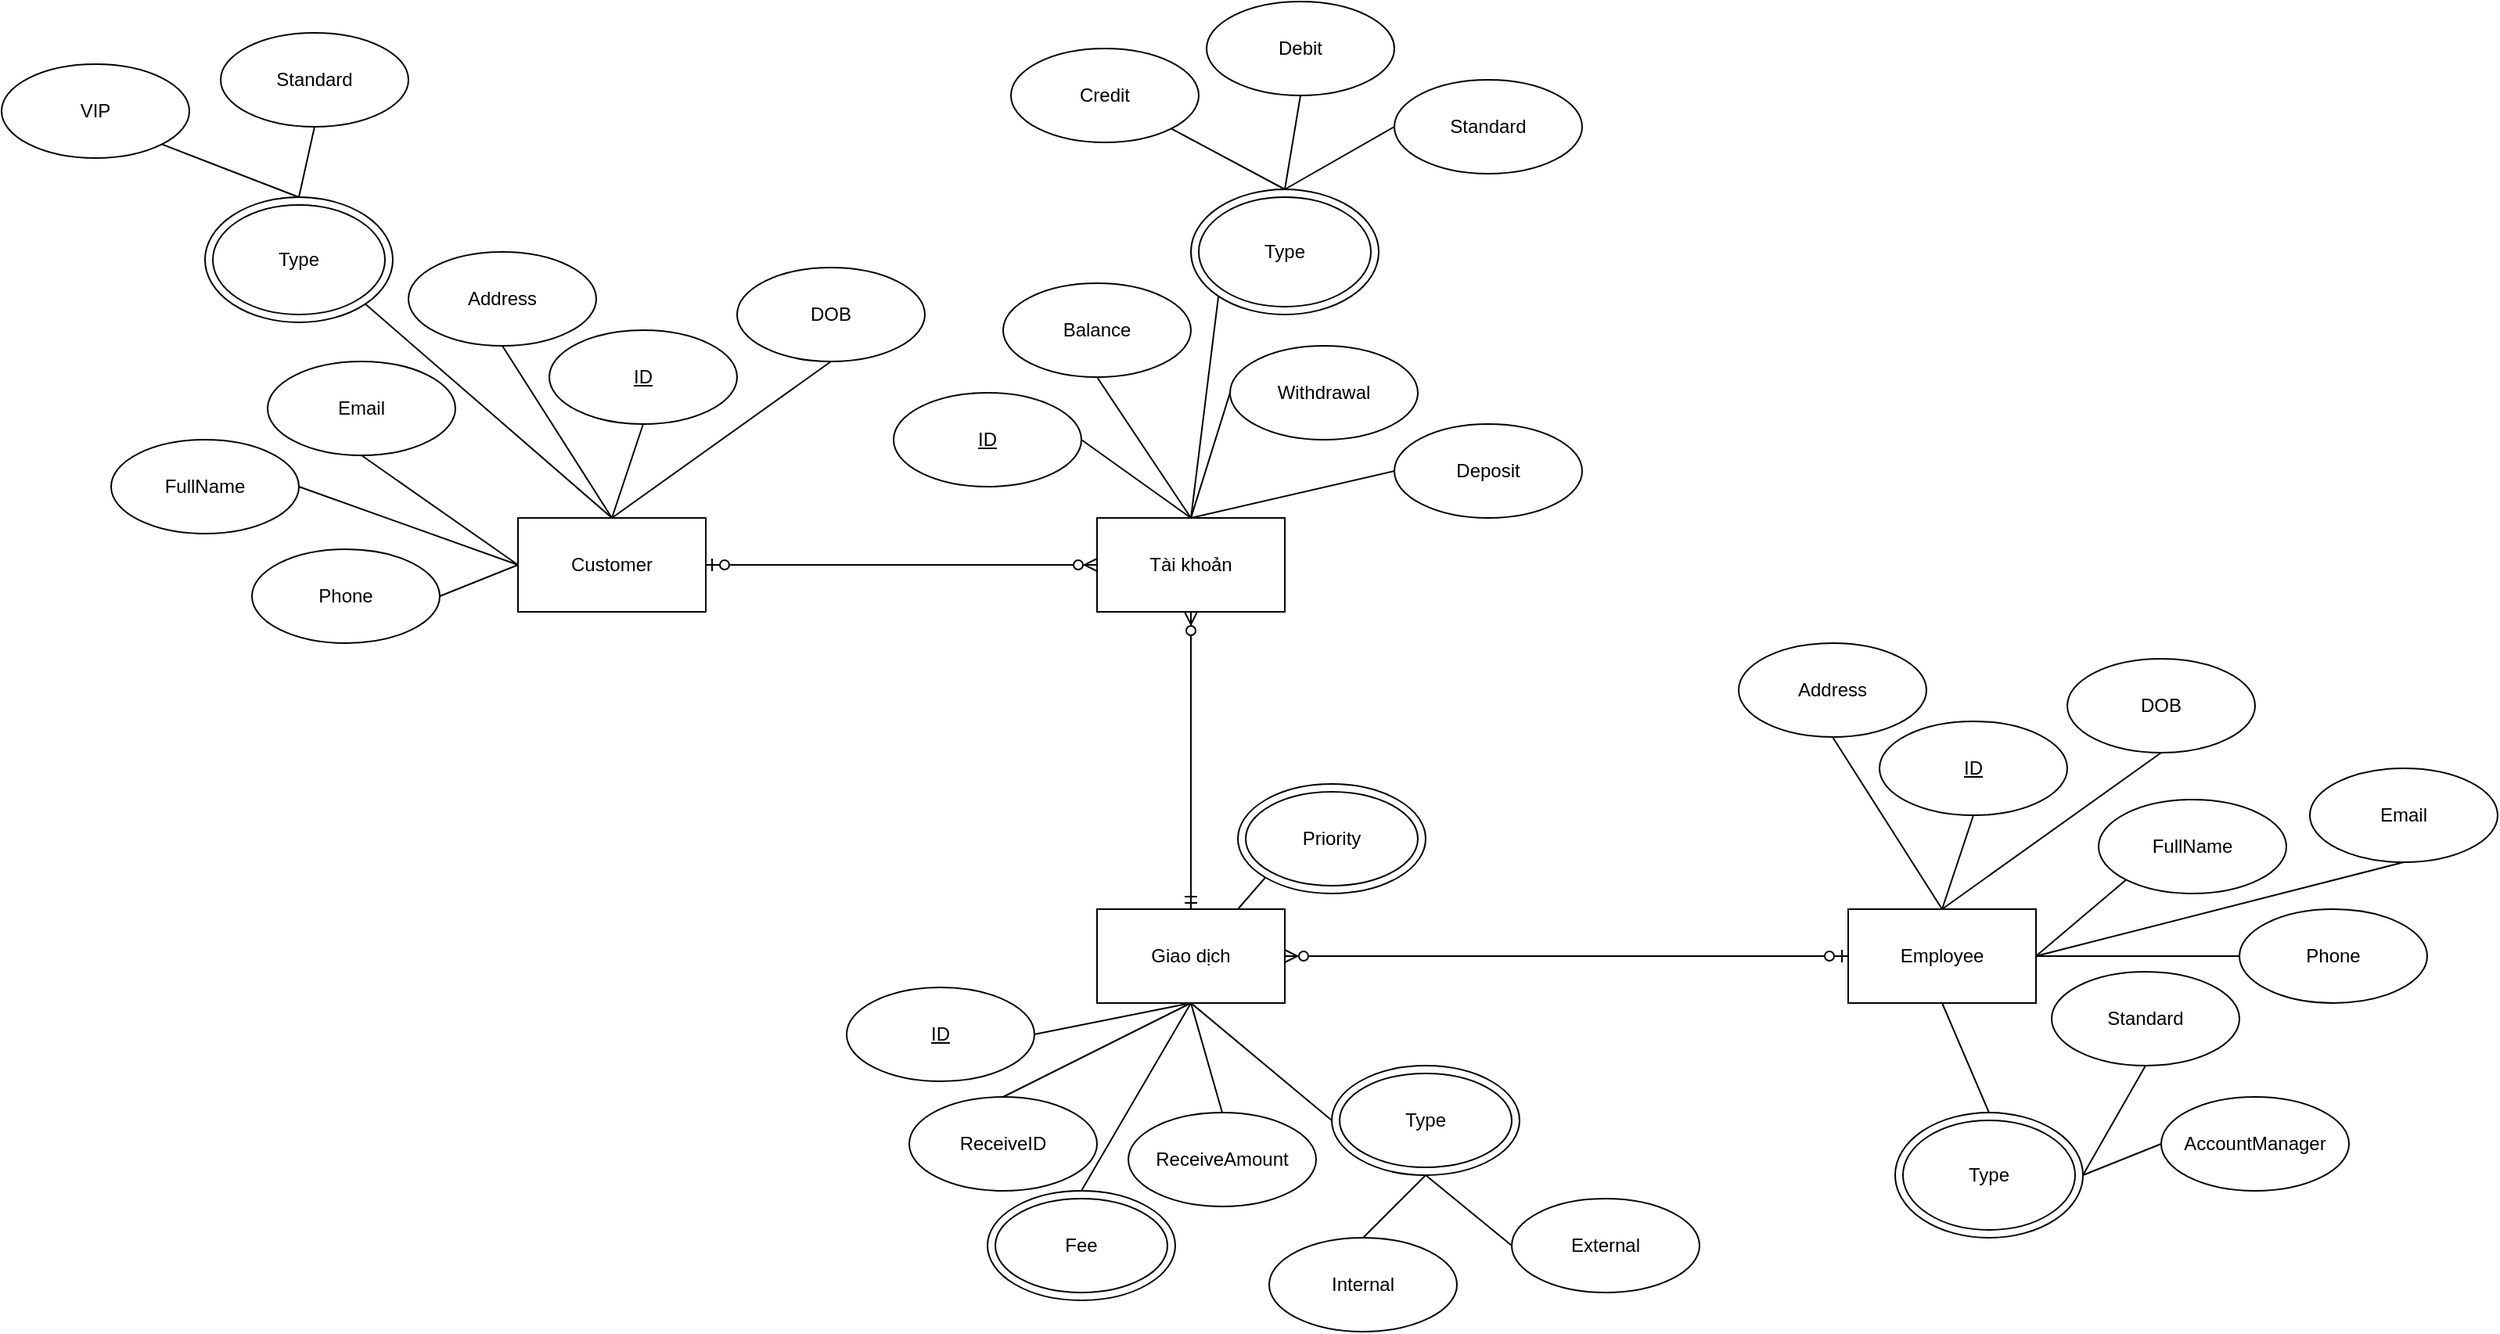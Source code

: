 <mxfile version="14.8.4" type="device"><diagram id="gXMutnI_SeDiUgTFZ4cf" name="Page-1"><mxGraphModel dx="2881" dy="2270" grid="1" gridSize="10" guides="1" tooltips="1" connect="1" arrows="1" fold="1" page="1" pageScale="1" pageWidth="850" pageHeight="1100" math="0" shadow="0"><root><mxCell id="0"/><mxCell id="1" parent="0"/><mxCell id="fOxgl8T_yb7gPYQr4o9M-41" value="" style="ellipse;whiteSpace=wrap;html=1;" vertex="1" parent="1"><mxGeometry x="270" y="550" width="120" height="70" as="geometry"/></mxCell><mxCell id="fOxgl8T_yb7gPYQr4o9M-22" value="" style="ellipse;whiteSpace=wrap;html=1;gradientColor=none;" vertex="1" parent="1"><mxGeometry x="400" y="-90" width="120" height="80" as="geometry"/></mxCell><mxCell id="fOxgl8T_yb7gPYQr4o9M-1" value="Customer" style="rounded=0;whiteSpace=wrap;html=1;" vertex="1" parent="1"><mxGeometry x="-30" y="120" width="120" height="60" as="geometry"/></mxCell><mxCell id="fOxgl8T_yb7gPYQr4o9M-2" value="&lt;u&gt;ID&lt;/u&gt;" style="ellipse;whiteSpace=wrap;html=1;" vertex="1" parent="1"><mxGeometry x="-10" width="120" height="60" as="geometry"/></mxCell><mxCell id="fOxgl8T_yb7gPYQr4o9M-4" value="Address" style="ellipse;whiteSpace=wrap;html=1;" vertex="1" parent="1"><mxGeometry x="-100" y="-50" width="120" height="60" as="geometry"/></mxCell><mxCell id="fOxgl8T_yb7gPYQr4o9M-5" value="DOB" style="ellipse;whiteSpace=wrap;html=1;" vertex="1" parent="1"><mxGeometry x="110" y="-40" width="120" height="60" as="geometry"/></mxCell><mxCell id="fOxgl8T_yb7gPYQr4o9M-6" value="FullName" style="ellipse;whiteSpace=wrap;html=1;" vertex="1" parent="1"><mxGeometry x="-290" y="70" width="120" height="60" as="geometry"/></mxCell><mxCell id="fOxgl8T_yb7gPYQr4o9M-7" value="Phone" style="ellipse;whiteSpace=wrap;html=1;" vertex="1" parent="1"><mxGeometry x="-200" y="140" width="120" height="60" as="geometry"/></mxCell><mxCell id="fOxgl8T_yb7gPYQr4o9M-8" value="Email" style="ellipse;whiteSpace=wrap;html=1;" vertex="1" parent="1"><mxGeometry x="-190" y="20" width="120" height="60" as="geometry"/></mxCell><mxCell id="fOxgl8T_yb7gPYQr4o9M-10" value="" style="endArrow=none;html=1;exitX=1;exitY=0.5;exitDx=0;exitDy=0;endFill=0;" edge="1" parent="1" source="fOxgl8T_yb7gPYQr4o9M-6"><mxGeometry width="50" height="50" relative="1" as="geometry"><mxPoint x="400" y="380" as="sourcePoint"/><mxPoint x="-30" y="150" as="targetPoint"/></mxGeometry></mxCell><mxCell id="fOxgl8T_yb7gPYQr4o9M-11" value="" style="endArrow=none;html=1;exitX=1;exitY=0.5;exitDx=0;exitDy=0;endFill=0;entryX=0;entryY=0.5;entryDx=0;entryDy=0;" edge="1" parent="1" source="fOxgl8T_yb7gPYQr4o9M-7" target="fOxgl8T_yb7gPYQr4o9M-1"><mxGeometry width="50" height="50" relative="1" as="geometry"><mxPoint x="-160" y="110" as="sourcePoint"/><mxPoint x="-20" y="160" as="targetPoint"/></mxGeometry></mxCell><mxCell id="fOxgl8T_yb7gPYQr4o9M-12" value="" style="endArrow=none;html=1;exitX=0.5;exitY=1;exitDx=0;exitDy=0;endFill=0;entryX=0;entryY=0.5;entryDx=0;entryDy=0;" edge="1" parent="1" source="fOxgl8T_yb7gPYQr4o9M-8" target="fOxgl8T_yb7gPYQr4o9M-1"><mxGeometry width="50" height="50" relative="1" as="geometry"><mxPoint x="-150" y="120" as="sourcePoint"/><mxPoint x="-10" y="170" as="targetPoint"/></mxGeometry></mxCell><mxCell id="fOxgl8T_yb7gPYQr4o9M-13" value="" style="endArrow=none;html=1;exitX=0.5;exitY=1;exitDx=0;exitDy=0;endFill=0;entryX=0.5;entryY=0;entryDx=0;entryDy=0;" edge="1" parent="1" source="fOxgl8T_yb7gPYQr4o9M-4" target="fOxgl8T_yb7gPYQr4o9M-1"><mxGeometry width="50" height="50" relative="1" as="geometry"><mxPoint x="-140" y="130" as="sourcePoint"/><mxPoint y="180" as="targetPoint"/></mxGeometry></mxCell><mxCell id="fOxgl8T_yb7gPYQr4o9M-14" value="" style="endArrow=none;html=1;exitX=0.5;exitY=1;exitDx=0;exitDy=0;endFill=0;entryX=0.5;entryY=0;entryDx=0;entryDy=0;" edge="1" parent="1" source="fOxgl8T_yb7gPYQr4o9M-2" target="fOxgl8T_yb7gPYQr4o9M-1"><mxGeometry width="50" height="50" relative="1" as="geometry"><mxPoint x="-130" y="140" as="sourcePoint"/><mxPoint x="10" y="190" as="targetPoint"/></mxGeometry></mxCell><mxCell id="fOxgl8T_yb7gPYQr4o9M-15" value="" style="endArrow=none;html=1;exitX=0.5;exitY=0;exitDx=0;exitDy=0;endFill=0;entryX=0.5;entryY=1;entryDx=0;entryDy=0;" edge="1" parent="1" source="fOxgl8T_yb7gPYQr4o9M-1" target="fOxgl8T_yb7gPYQr4o9M-5"><mxGeometry width="50" height="50" relative="1" as="geometry"><mxPoint x="-120" y="150" as="sourcePoint"/><mxPoint x="20" y="200" as="targetPoint"/></mxGeometry></mxCell><mxCell id="fOxgl8T_yb7gPYQr4o9M-68" style="edgeStyle=orthogonalEdgeStyle;rounded=0;orthogonalLoop=1;jettySize=auto;html=1;exitX=0.5;exitY=1;exitDx=0;exitDy=0;entryX=0.5;entryY=0;entryDx=0;entryDy=0;startArrow=ERzeroToMany;startFill=1;endArrow=ERmandOne;endFill=0;" edge="1" parent="1" source="fOxgl8T_yb7gPYQr4o9M-16" target="fOxgl8T_yb7gPYQr4o9M-31"><mxGeometry relative="1" as="geometry"/></mxCell><mxCell id="fOxgl8T_yb7gPYQr4o9M-16" value="Tài khoản" style="rounded=0;whiteSpace=wrap;html=1;" vertex="1" parent="1"><mxGeometry x="340" y="120" width="120" height="60" as="geometry"/></mxCell><mxCell id="fOxgl8T_yb7gPYQr4o9M-17" value="&lt;u&gt;ID&lt;/u&gt;" style="ellipse;whiteSpace=wrap;html=1;" vertex="1" parent="1"><mxGeometry x="210" y="40" width="120" height="60" as="geometry"/></mxCell><mxCell id="fOxgl8T_yb7gPYQr4o9M-18" value="Balance" style="ellipse;whiteSpace=wrap;html=1;" vertex="1" parent="1"><mxGeometry x="280" y="-30" width="120" height="60" as="geometry"/></mxCell><mxCell id="fOxgl8T_yb7gPYQr4o9M-19" value="Withdrawal" style="ellipse;whiteSpace=wrap;html=1;" vertex="1" parent="1"><mxGeometry x="425" y="10" width="120" height="60" as="geometry"/></mxCell><mxCell id="fOxgl8T_yb7gPYQr4o9M-20" value="Deposit" style="ellipse;whiteSpace=wrap;html=1;" vertex="1" parent="1"><mxGeometry x="530" y="60" width="120" height="60" as="geometry"/></mxCell><mxCell id="fOxgl8T_yb7gPYQr4o9M-23" value="Type" style="ellipse;whiteSpace=wrap;html=1;gradientColor=none;" vertex="1" parent="1"><mxGeometry x="405" y="-85" width="110" height="70" as="geometry"/></mxCell><mxCell id="fOxgl8T_yb7gPYQr4o9M-24" value="" style="endArrow=none;html=1;exitX=0.5;exitY=0;exitDx=0;exitDy=0;endFill=0;entryX=1;entryY=0.5;entryDx=0;entryDy=0;" edge="1" parent="1" source="fOxgl8T_yb7gPYQr4o9M-16" target="fOxgl8T_yb7gPYQr4o9M-17"><mxGeometry width="50" height="50" relative="1" as="geometry"><mxPoint x="40" y="130" as="sourcePoint"/><mxPoint x="180" y="30" as="targetPoint"/></mxGeometry></mxCell><mxCell id="fOxgl8T_yb7gPYQr4o9M-26" value="" style="endArrow=none;html=1;exitX=0.5;exitY=0;exitDx=0;exitDy=0;endFill=0;entryX=0.5;entryY=1;entryDx=0;entryDy=0;" edge="1" parent="1" source="fOxgl8T_yb7gPYQr4o9M-16" target="fOxgl8T_yb7gPYQr4o9M-18"><mxGeometry width="50" height="50" relative="1" as="geometry"><mxPoint x="50" y="140" as="sourcePoint"/><mxPoint x="190" y="40" as="targetPoint"/></mxGeometry></mxCell><mxCell id="fOxgl8T_yb7gPYQr4o9M-27" value="" style="endArrow=none;html=1;exitX=0.5;exitY=0;exitDx=0;exitDy=0;endFill=0;entryX=0;entryY=1;entryDx=0;entryDy=0;" edge="1" parent="1" source="fOxgl8T_yb7gPYQr4o9M-16" target="fOxgl8T_yb7gPYQr4o9M-22"><mxGeometry width="50" height="50" relative="1" as="geometry"><mxPoint x="60" y="150" as="sourcePoint"/><mxPoint x="200" y="50" as="targetPoint"/></mxGeometry></mxCell><mxCell id="fOxgl8T_yb7gPYQr4o9M-28" value="" style="endArrow=none;html=1;exitX=0.5;exitY=0;exitDx=0;exitDy=0;endFill=0;entryX=0;entryY=0.5;entryDx=0;entryDy=0;" edge="1" parent="1" source="fOxgl8T_yb7gPYQr4o9M-16" target="fOxgl8T_yb7gPYQr4o9M-19"><mxGeometry width="50" height="50" relative="1" as="geometry"><mxPoint x="70" y="160" as="sourcePoint"/><mxPoint x="210" y="60" as="targetPoint"/></mxGeometry></mxCell><mxCell id="fOxgl8T_yb7gPYQr4o9M-29" value="" style="endArrow=none;html=1;exitX=0.5;exitY=0;exitDx=0;exitDy=0;endFill=0;entryX=0;entryY=0.5;entryDx=0;entryDy=0;" edge="1" parent="1" source="fOxgl8T_yb7gPYQr4o9M-16" target="fOxgl8T_yb7gPYQr4o9M-20"><mxGeometry width="50" height="50" relative="1" as="geometry"><mxPoint x="80" y="170" as="sourcePoint"/><mxPoint x="220" y="70" as="targetPoint"/></mxGeometry></mxCell><mxCell id="fOxgl8T_yb7gPYQr4o9M-30" value="" style="endArrow=ERzeroToMany;html=1;exitX=1;exitY=0.5;exitDx=0;exitDy=0;endFill=1;entryX=0;entryY=0.5;entryDx=0;entryDy=0;startArrow=ERzeroToOne;startFill=1;" edge="1" parent="1" source="fOxgl8T_yb7gPYQr4o9M-1" target="fOxgl8T_yb7gPYQr4o9M-16"><mxGeometry width="50" height="50" relative="1" as="geometry"><mxPoint x="90" y="180" as="sourcePoint"/><mxPoint x="230" y="80" as="targetPoint"/></mxGeometry></mxCell><mxCell id="fOxgl8T_yb7gPYQr4o9M-94" style="edgeStyle=orthogonalEdgeStyle;rounded=0;orthogonalLoop=1;jettySize=auto;html=1;exitX=1;exitY=0.5;exitDx=0;exitDy=0;entryX=0;entryY=0.5;entryDx=0;entryDy=0;startArrow=ERzeroToMany;startFill=1;endArrow=ERzeroToOne;endFill=1;" edge="1" parent="1" source="fOxgl8T_yb7gPYQr4o9M-31" target="fOxgl8T_yb7gPYQr4o9M-74"><mxGeometry relative="1" as="geometry"/></mxCell><mxCell id="fOxgl8T_yb7gPYQr4o9M-31" value="Giao dịch" style="rounded=0;whiteSpace=wrap;html=1;" vertex="1" parent="1"><mxGeometry x="340" y="370" width="120" height="60" as="geometry"/></mxCell><mxCell id="fOxgl8T_yb7gPYQr4o9M-33" value="" style="ellipse;whiteSpace=wrap;html=1;gradientColor=none;" vertex="1" parent="1"><mxGeometry x="-230" y="-85" width="120" height="80" as="geometry"/></mxCell><mxCell id="fOxgl8T_yb7gPYQr4o9M-34" value="Type" style="ellipse;whiteSpace=wrap;html=1;gradientColor=none;" vertex="1" parent="1"><mxGeometry x="-225" y="-80" width="110" height="70" as="geometry"/></mxCell><mxCell id="fOxgl8T_yb7gPYQr4o9M-35" value="" style="endArrow=none;html=1;exitX=1;exitY=1;exitDx=0;exitDy=0;endFill=0;entryX=0.5;entryY=0;entryDx=0;entryDy=0;" edge="1" parent="1" source="fOxgl8T_yb7gPYQr4o9M-33" target="fOxgl8T_yb7gPYQr4o9M-1"><mxGeometry width="50" height="50" relative="1" as="geometry"><mxPoint x="-120" y="90" as="sourcePoint"/><mxPoint x="-20" y="160" as="targetPoint"/></mxGeometry></mxCell><mxCell id="fOxgl8T_yb7gPYQr4o9M-36" value="&lt;u&gt;ID&lt;/u&gt;" style="ellipse;whiteSpace=wrap;html=1;" vertex="1" parent="1"><mxGeometry x="180" y="420" width="120" height="60" as="geometry"/></mxCell><mxCell id="fOxgl8T_yb7gPYQr4o9M-37" value="ReceiveID" style="ellipse;whiteSpace=wrap;html=1;" vertex="1" parent="1"><mxGeometry x="220" y="490" width="120" height="60" as="geometry"/></mxCell><mxCell id="fOxgl8T_yb7gPYQr4o9M-38" value="ReceiveAmount" style="ellipse;whiteSpace=wrap;html=1;" vertex="1" parent="1"><mxGeometry x="360" y="500" width="120" height="60" as="geometry"/></mxCell><mxCell id="fOxgl8T_yb7gPYQr4o9M-40" value="Fee" style="ellipse;whiteSpace=wrap;html=1;" vertex="1" parent="1"><mxGeometry x="275" y="555" width="110" height="60" as="geometry"/></mxCell><mxCell id="fOxgl8T_yb7gPYQr4o9M-43" value="VIP" style="ellipse;whiteSpace=wrap;html=1;" vertex="1" parent="1"><mxGeometry x="-360" y="-170" width="120" height="60" as="geometry"/></mxCell><mxCell id="fOxgl8T_yb7gPYQr4o9M-44" value="Standard" style="ellipse;whiteSpace=wrap;html=1;" vertex="1" parent="1"><mxGeometry x="-220" y="-190" width="120" height="60" as="geometry"/></mxCell><mxCell id="fOxgl8T_yb7gPYQr4o9M-45" value="" style="endArrow=none;html=1;exitX=1;exitY=1;exitDx=0;exitDy=0;endFill=0;entryX=0.5;entryY=0;entryDx=0;entryDy=0;" edge="1" parent="1" source="fOxgl8T_yb7gPYQr4o9M-43" target="fOxgl8T_yb7gPYQr4o9M-33"><mxGeometry width="50" height="50" relative="1" as="geometry"><mxPoint x="-117.574" y="-6.716" as="sourcePoint"/><mxPoint x="40" y="130" as="targetPoint"/></mxGeometry></mxCell><mxCell id="fOxgl8T_yb7gPYQr4o9M-46" value="" style="endArrow=none;html=1;exitX=0.5;exitY=1;exitDx=0;exitDy=0;endFill=0;entryX=0.5;entryY=0;entryDx=0;entryDy=0;" edge="1" parent="1" source="fOxgl8T_yb7gPYQr4o9M-44" target="fOxgl8T_yb7gPYQr4o9M-33"><mxGeometry width="50" height="50" relative="1" as="geometry"><mxPoint x="-247.574" y="-108.787" as="sourcePoint"/><mxPoint x="-167" y="-90" as="targetPoint"/></mxGeometry></mxCell><mxCell id="fOxgl8T_yb7gPYQr4o9M-47" value="Credit" style="ellipse;whiteSpace=wrap;html=1;" vertex="1" parent="1"><mxGeometry x="285" y="-180" width="120" height="60" as="geometry"/></mxCell><mxCell id="fOxgl8T_yb7gPYQr4o9M-48" value="Debit" style="ellipse;whiteSpace=wrap;html=1;" vertex="1" parent="1"><mxGeometry x="410" y="-210" width="120" height="60" as="geometry"/></mxCell><mxCell id="fOxgl8T_yb7gPYQr4o9M-49" value="Standard" style="ellipse;whiteSpace=wrap;html=1;" vertex="1" parent="1"><mxGeometry x="530" y="-160" width="120" height="60" as="geometry"/></mxCell><mxCell id="fOxgl8T_yb7gPYQr4o9M-50" value="" style="endArrow=none;html=1;entryX=1;entryY=1;entryDx=0;entryDy=0;exitX=0.5;exitY=0;exitDx=0;exitDy=0;" edge="1" parent="1" source="fOxgl8T_yb7gPYQr4o9M-22" target="fOxgl8T_yb7gPYQr4o9M-47"><mxGeometry width="50" height="50" relative="1" as="geometry"><mxPoint x="450" y="20" as="sourcePoint"/><mxPoint x="500" y="-30" as="targetPoint"/></mxGeometry></mxCell><mxCell id="fOxgl8T_yb7gPYQr4o9M-52" value="" style="endArrow=none;html=1;entryX=0.5;entryY=1;entryDx=0;entryDy=0;exitX=0.5;exitY=0;exitDx=0;exitDy=0;" edge="1" parent="1" source="fOxgl8T_yb7gPYQr4o9M-22" target="fOxgl8T_yb7gPYQr4o9M-48"><mxGeometry width="50" height="50" relative="1" as="geometry"><mxPoint x="470" y="-80" as="sourcePoint"/><mxPoint x="397.671" y="-118.91" as="targetPoint"/></mxGeometry></mxCell><mxCell id="fOxgl8T_yb7gPYQr4o9M-53" value="" style="endArrow=none;html=1;exitX=0;exitY=0.5;exitDx=0;exitDy=0;" edge="1" parent="1" source="fOxgl8T_yb7gPYQr4o9M-49"><mxGeometry width="50" height="50" relative="1" as="geometry"><mxPoint x="480" y="-70" as="sourcePoint"/><mxPoint x="460" y="-90" as="targetPoint"/></mxGeometry></mxCell><mxCell id="fOxgl8T_yb7gPYQr4o9M-54" value="" style="ellipse;whiteSpace=wrap;html=1;" vertex="1" parent="1"><mxGeometry x="490" y="470" width="120" height="70" as="geometry"/></mxCell><mxCell id="fOxgl8T_yb7gPYQr4o9M-55" value="Type" style="ellipse;whiteSpace=wrap;html=1;" vertex="1" parent="1"><mxGeometry x="495" y="475" width="110" height="60" as="geometry"/></mxCell><mxCell id="fOxgl8T_yb7gPYQr4o9M-57" value="Internal" style="ellipse;whiteSpace=wrap;html=1;" vertex="1" parent="1"><mxGeometry x="450" y="580" width="120" height="60" as="geometry"/></mxCell><mxCell id="fOxgl8T_yb7gPYQr4o9M-58" value="External" style="ellipse;whiteSpace=wrap;html=1;" vertex="1" parent="1"><mxGeometry x="605" y="555" width="120" height="60" as="geometry"/></mxCell><mxCell id="fOxgl8T_yb7gPYQr4o9M-59" value="" style="endArrow=none;html=1;entryX=0.5;entryY=1;entryDx=0;entryDy=0;exitX=1;exitY=0.5;exitDx=0;exitDy=0;" edge="1" parent="1" source="fOxgl8T_yb7gPYQr4o9M-36" target="fOxgl8T_yb7gPYQr4o9M-31"><mxGeometry width="50" height="50" relative="1" as="geometry"><mxPoint x="370" y="540" as="sourcePoint"/><mxPoint x="420" y="490" as="targetPoint"/></mxGeometry></mxCell><mxCell id="fOxgl8T_yb7gPYQr4o9M-60" value="" style="endArrow=none;html=1;entryX=0.5;entryY=1;entryDx=0;entryDy=0;exitX=0.5;exitY=0;exitDx=0;exitDy=0;" edge="1" parent="1" source="fOxgl8T_yb7gPYQr4o9M-37" target="fOxgl8T_yb7gPYQr4o9M-31"><mxGeometry width="50" height="50" relative="1" as="geometry"><mxPoint x="310" y="460" as="sourcePoint"/><mxPoint x="410" y="440" as="targetPoint"/></mxGeometry></mxCell><mxCell id="fOxgl8T_yb7gPYQr4o9M-62" value="" style="endArrow=none;html=1;entryX=0.5;entryY=1;entryDx=0;entryDy=0;exitX=0.5;exitY=0;exitDx=0;exitDy=0;" edge="1" parent="1" source="fOxgl8T_yb7gPYQr4o9M-41" target="fOxgl8T_yb7gPYQr4o9M-31"><mxGeometry width="50" height="50" relative="1" as="geometry"><mxPoint x="320" y="470" as="sourcePoint"/><mxPoint x="420" y="450" as="targetPoint"/></mxGeometry></mxCell><mxCell id="fOxgl8T_yb7gPYQr4o9M-64" value="" style="endArrow=none;html=1;entryX=0.5;entryY=0;entryDx=0;entryDy=0;exitX=0.5;exitY=1;exitDx=0;exitDy=0;" edge="1" parent="1" source="fOxgl8T_yb7gPYQr4o9M-31" target="fOxgl8T_yb7gPYQr4o9M-38"><mxGeometry width="50" height="50" relative="1" as="geometry"><mxPoint x="330" y="480" as="sourcePoint"/><mxPoint x="430" y="460" as="targetPoint"/></mxGeometry></mxCell><mxCell id="fOxgl8T_yb7gPYQr4o9M-65" value="" style="endArrow=none;html=1;entryX=0;entryY=0.5;entryDx=0;entryDy=0;exitX=0.5;exitY=1;exitDx=0;exitDy=0;" edge="1" parent="1" source="fOxgl8T_yb7gPYQr4o9M-31" target="fOxgl8T_yb7gPYQr4o9M-54"><mxGeometry width="50" height="50" relative="1" as="geometry"><mxPoint x="410" y="440" as="sourcePoint"/><mxPoint x="430" y="510" as="targetPoint"/></mxGeometry></mxCell><mxCell id="fOxgl8T_yb7gPYQr4o9M-66" value="" style="endArrow=none;html=1;entryX=0.5;entryY=0;entryDx=0;entryDy=0;exitX=0.5;exitY=1;exitDx=0;exitDy=0;" edge="1" parent="1" source="fOxgl8T_yb7gPYQr4o9M-54" target="fOxgl8T_yb7gPYQr4o9M-57"><mxGeometry width="50" height="50" relative="1" as="geometry"><mxPoint x="420" y="450" as="sourcePoint"/><mxPoint x="440" y="520" as="targetPoint"/></mxGeometry></mxCell><mxCell id="fOxgl8T_yb7gPYQr4o9M-67" value="" style="endArrow=none;html=1;entryX=0;entryY=0.5;entryDx=0;entryDy=0;exitX=0.5;exitY=1;exitDx=0;exitDy=0;" edge="1" parent="1" source="fOxgl8T_yb7gPYQr4o9M-54" target="fOxgl8T_yb7gPYQr4o9M-58"><mxGeometry width="50" height="50" relative="1" as="geometry"><mxPoint x="430" y="460" as="sourcePoint"/><mxPoint x="450" y="530" as="targetPoint"/></mxGeometry></mxCell><mxCell id="fOxgl8T_yb7gPYQr4o9M-70" value="" style="ellipse;whiteSpace=wrap;html=1;" vertex="1" parent="1"><mxGeometry x="430" y="290" width="120" height="70" as="geometry"/></mxCell><mxCell id="fOxgl8T_yb7gPYQr4o9M-71" value="Priority" style="ellipse;whiteSpace=wrap;html=1;" vertex="1" parent="1"><mxGeometry x="435" y="295" width="110" height="60" as="geometry"/></mxCell><mxCell id="fOxgl8T_yb7gPYQr4o9M-72" value="" style="endArrow=none;html=1;exitX=0;exitY=1;exitDx=0;exitDy=0;entryX=0.75;entryY=0;entryDx=0;entryDy=0;" edge="1" parent="1" source="fOxgl8T_yb7gPYQr4o9M-70" target="fOxgl8T_yb7gPYQr4o9M-31"><mxGeometry width="50" height="50" relative="1" as="geometry"><mxPoint x="290" y="500" as="sourcePoint"/><mxPoint x="400" y="430" as="targetPoint"/></mxGeometry></mxCell><mxCell id="fOxgl8T_yb7gPYQr4o9M-74" value="Employee" style="rounded=0;whiteSpace=wrap;html=1;" vertex="1" parent="1"><mxGeometry x="820" y="370" width="120" height="60" as="geometry"/></mxCell><mxCell id="fOxgl8T_yb7gPYQr4o9M-75" value="&lt;u&gt;ID&lt;/u&gt;" style="ellipse;whiteSpace=wrap;html=1;" vertex="1" parent="1"><mxGeometry x="840" y="250" width="120" height="60" as="geometry"/></mxCell><mxCell id="fOxgl8T_yb7gPYQr4o9M-76" value="Address" style="ellipse;whiteSpace=wrap;html=1;" vertex="1" parent="1"><mxGeometry x="750" y="200" width="120" height="60" as="geometry"/></mxCell><mxCell id="fOxgl8T_yb7gPYQr4o9M-77" value="DOB" style="ellipse;whiteSpace=wrap;html=1;" vertex="1" parent="1"><mxGeometry x="960" y="210" width="120" height="60" as="geometry"/></mxCell><mxCell id="fOxgl8T_yb7gPYQr4o9M-78" value="FullName" style="ellipse;whiteSpace=wrap;html=1;" vertex="1" parent="1"><mxGeometry x="980" y="300" width="120" height="60" as="geometry"/></mxCell><mxCell id="fOxgl8T_yb7gPYQr4o9M-79" value="Phone" style="ellipse;whiteSpace=wrap;html=1;" vertex="1" parent="1"><mxGeometry x="1070" y="370" width="120" height="60" as="geometry"/></mxCell><mxCell id="fOxgl8T_yb7gPYQr4o9M-80" value="Email" style="ellipse;whiteSpace=wrap;html=1;" vertex="1" parent="1"><mxGeometry x="1115" y="280" width="120" height="60" as="geometry"/></mxCell><mxCell id="fOxgl8T_yb7gPYQr4o9M-81" value="" style="endArrow=none;html=1;exitX=0;exitY=1;exitDx=0;exitDy=0;endFill=0;entryX=1;entryY=0.5;entryDx=0;entryDy=0;" edge="1" parent="1" source="fOxgl8T_yb7gPYQr4o9M-78" target="fOxgl8T_yb7gPYQr4o9M-74"><mxGeometry width="50" height="50" relative="1" as="geometry"><mxPoint x="1250" y="630" as="sourcePoint"/><mxPoint x="820" y="400" as="targetPoint"/></mxGeometry></mxCell><mxCell id="fOxgl8T_yb7gPYQr4o9M-82" value="" style="endArrow=none;html=1;endFill=0;" edge="1" parent="1"><mxGeometry width="50" height="50" relative="1" as="geometry"><mxPoint x="1070" y="400" as="sourcePoint"/><mxPoint x="940" y="400" as="targetPoint"/></mxGeometry></mxCell><mxCell id="fOxgl8T_yb7gPYQr4o9M-83" value="" style="endArrow=none;html=1;exitX=0.5;exitY=1;exitDx=0;exitDy=0;endFill=0;" edge="1" parent="1" source="fOxgl8T_yb7gPYQr4o9M-80"><mxGeometry width="50" height="50" relative="1" as="geometry"><mxPoint x="700" y="370" as="sourcePoint"/><mxPoint x="940" y="400" as="targetPoint"/></mxGeometry></mxCell><mxCell id="fOxgl8T_yb7gPYQr4o9M-84" value="" style="endArrow=none;html=1;exitX=0.5;exitY=1;exitDx=0;exitDy=0;endFill=0;entryX=0.5;entryY=0;entryDx=0;entryDy=0;" edge="1" parent="1" source="fOxgl8T_yb7gPYQr4o9M-76" target="fOxgl8T_yb7gPYQr4o9M-74"><mxGeometry width="50" height="50" relative="1" as="geometry"><mxPoint x="710" y="380" as="sourcePoint"/><mxPoint x="850" y="430" as="targetPoint"/></mxGeometry></mxCell><mxCell id="fOxgl8T_yb7gPYQr4o9M-85" value="" style="endArrow=none;html=1;exitX=0.5;exitY=1;exitDx=0;exitDy=0;endFill=0;entryX=0.5;entryY=0;entryDx=0;entryDy=0;" edge="1" parent="1" source="fOxgl8T_yb7gPYQr4o9M-75" target="fOxgl8T_yb7gPYQr4o9M-74"><mxGeometry width="50" height="50" relative="1" as="geometry"><mxPoint x="720" y="390" as="sourcePoint"/><mxPoint x="860" y="440" as="targetPoint"/></mxGeometry></mxCell><mxCell id="fOxgl8T_yb7gPYQr4o9M-86" value="" style="endArrow=none;html=1;exitX=0.5;exitY=0;exitDx=0;exitDy=0;endFill=0;entryX=0.5;entryY=1;entryDx=0;entryDy=0;" edge="1" parent="1" source="fOxgl8T_yb7gPYQr4o9M-74" target="fOxgl8T_yb7gPYQr4o9M-77"><mxGeometry width="50" height="50" relative="1" as="geometry"><mxPoint x="730" y="400" as="sourcePoint"/><mxPoint x="870" y="450" as="targetPoint"/></mxGeometry></mxCell><mxCell id="fOxgl8T_yb7gPYQr4o9M-87" value="" style="ellipse;whiteSpace=wrap;html=1;gradientColor=none;" vertex="1" parent="1"><mxGeometry x="850" y="500" width="120" height="80" as="geometry"/></mxCell><mxCell id="fOxgl8T_yb7gPYQr4o9M-88" value="Type" style="ellipse;whiteSpace=wrap;html=1;gradientColor=none;" vertex="1" parent="1"><mxGeometry x="855" y="505" width="110" height="70" as="geometry"/></mxCell><mxCell id="fOxgl8T_yb7gPYQr4o9M-89" value="" style="endArrow=none;html=1;exitX=0.5;exitY=0;exitDx=0;exitDy=0;endFill=0;entryX=0.5;entryY=1;entryDx=0;entryDy=0;" edge="1" parent="1" source="fOxgl8T_yb7gPYQr4o9M-87" target="fOxgl8T_yb7gPYQr4o9M-74"><mxGeometry width="50" height="50" relative="1" as="geometry"><mxPoint x="730" y="340" as="sourcePoint"/><mxPoint x="830" y="410" as="targetPoint"/></mxGeometry></mxCell><mxCell id="fOxgl8T_yb7gPYQr4o9M-90" value="AccountManager" style="ellipse;whiteSpace=wrap;html=1;" vertex="1" parent="1"><mxGeometry x="1020" y="490" width="120" height="60" as="geometry"/></mxCell><mxCell id="fOxgl8T_yb7gPYQr4o9M-91" value="Standard" style="ellipse;whiteSpace=wrap;html=1;" vertex="1" parent="1"><mxGeometry x="950" y="410" width="120" height="60" as="geometry"/></mxCell><mxCell id="fOxgl8T_yb7gPYQr4o9M-92" value="" style="endArrow=none;html=1;exitX=0;exitY=0.5;exitDx=0;exitDy=0;endFill=0;entryX=1;entryY=0.5;entryDx=0;entryDy=0;" edge="1" parent="1" source="fOxgl8T_yb7gPYQr4o9M-90" target="fOxgl8T_yb7gPYQr4o9M-87"><mxGeometry width="50" height="50" relative="1" as="geometry"><mxPoint x="592.426" y="131.213" as="sourcePoint"/><mxPoint x="890" y="380" as="targetPoint"/></mxGeometry></mxCell><mxCell id="fOxgl8T_yb7gPYQr4o9M-93" value="" style="endArrow=none;html=1;exitX=0.5;exitY=1;exitDx=0;exitDy=0;endFill=0;entryX=1;entryY=0.5;entryDx=0;entryDy=0;" edge="1" parent="1" source="fOxgl8T_yb7gPYQr4o9M-91" target="fOxgl8T_yb7gPYQr4o9M-87"><mxGeometry width="50" height="50" relative="1" as="geometry"><mxPoint x="602.426" y="141.213" as="sourcePoint"/><mxPoint x="683" y="160" as="targetPoint"/></mxGeometry></mxCell></root></mxGraphModel></diagram></mxfile>